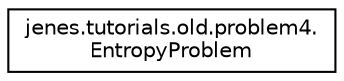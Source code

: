digraph "Representación gráfica de la clase"
{
  edge [fontname="Helvetica",fontsize="10",labelfontname="Helvetica",labelfontsize="10"];
  node [fontname="Helvetica",fontsize="10",shape=record];
  rankdir="LR";
  Node1 [label="jenes.tutorials.old.problem4.\lEntropyProblem",height=0.2,width=0.4,color="black", fillcolor="white", style="filled",URL="$classjenes_1_1tutorials_1_1old_1_1problem4_1_1_entropy_problem.html"];
}
